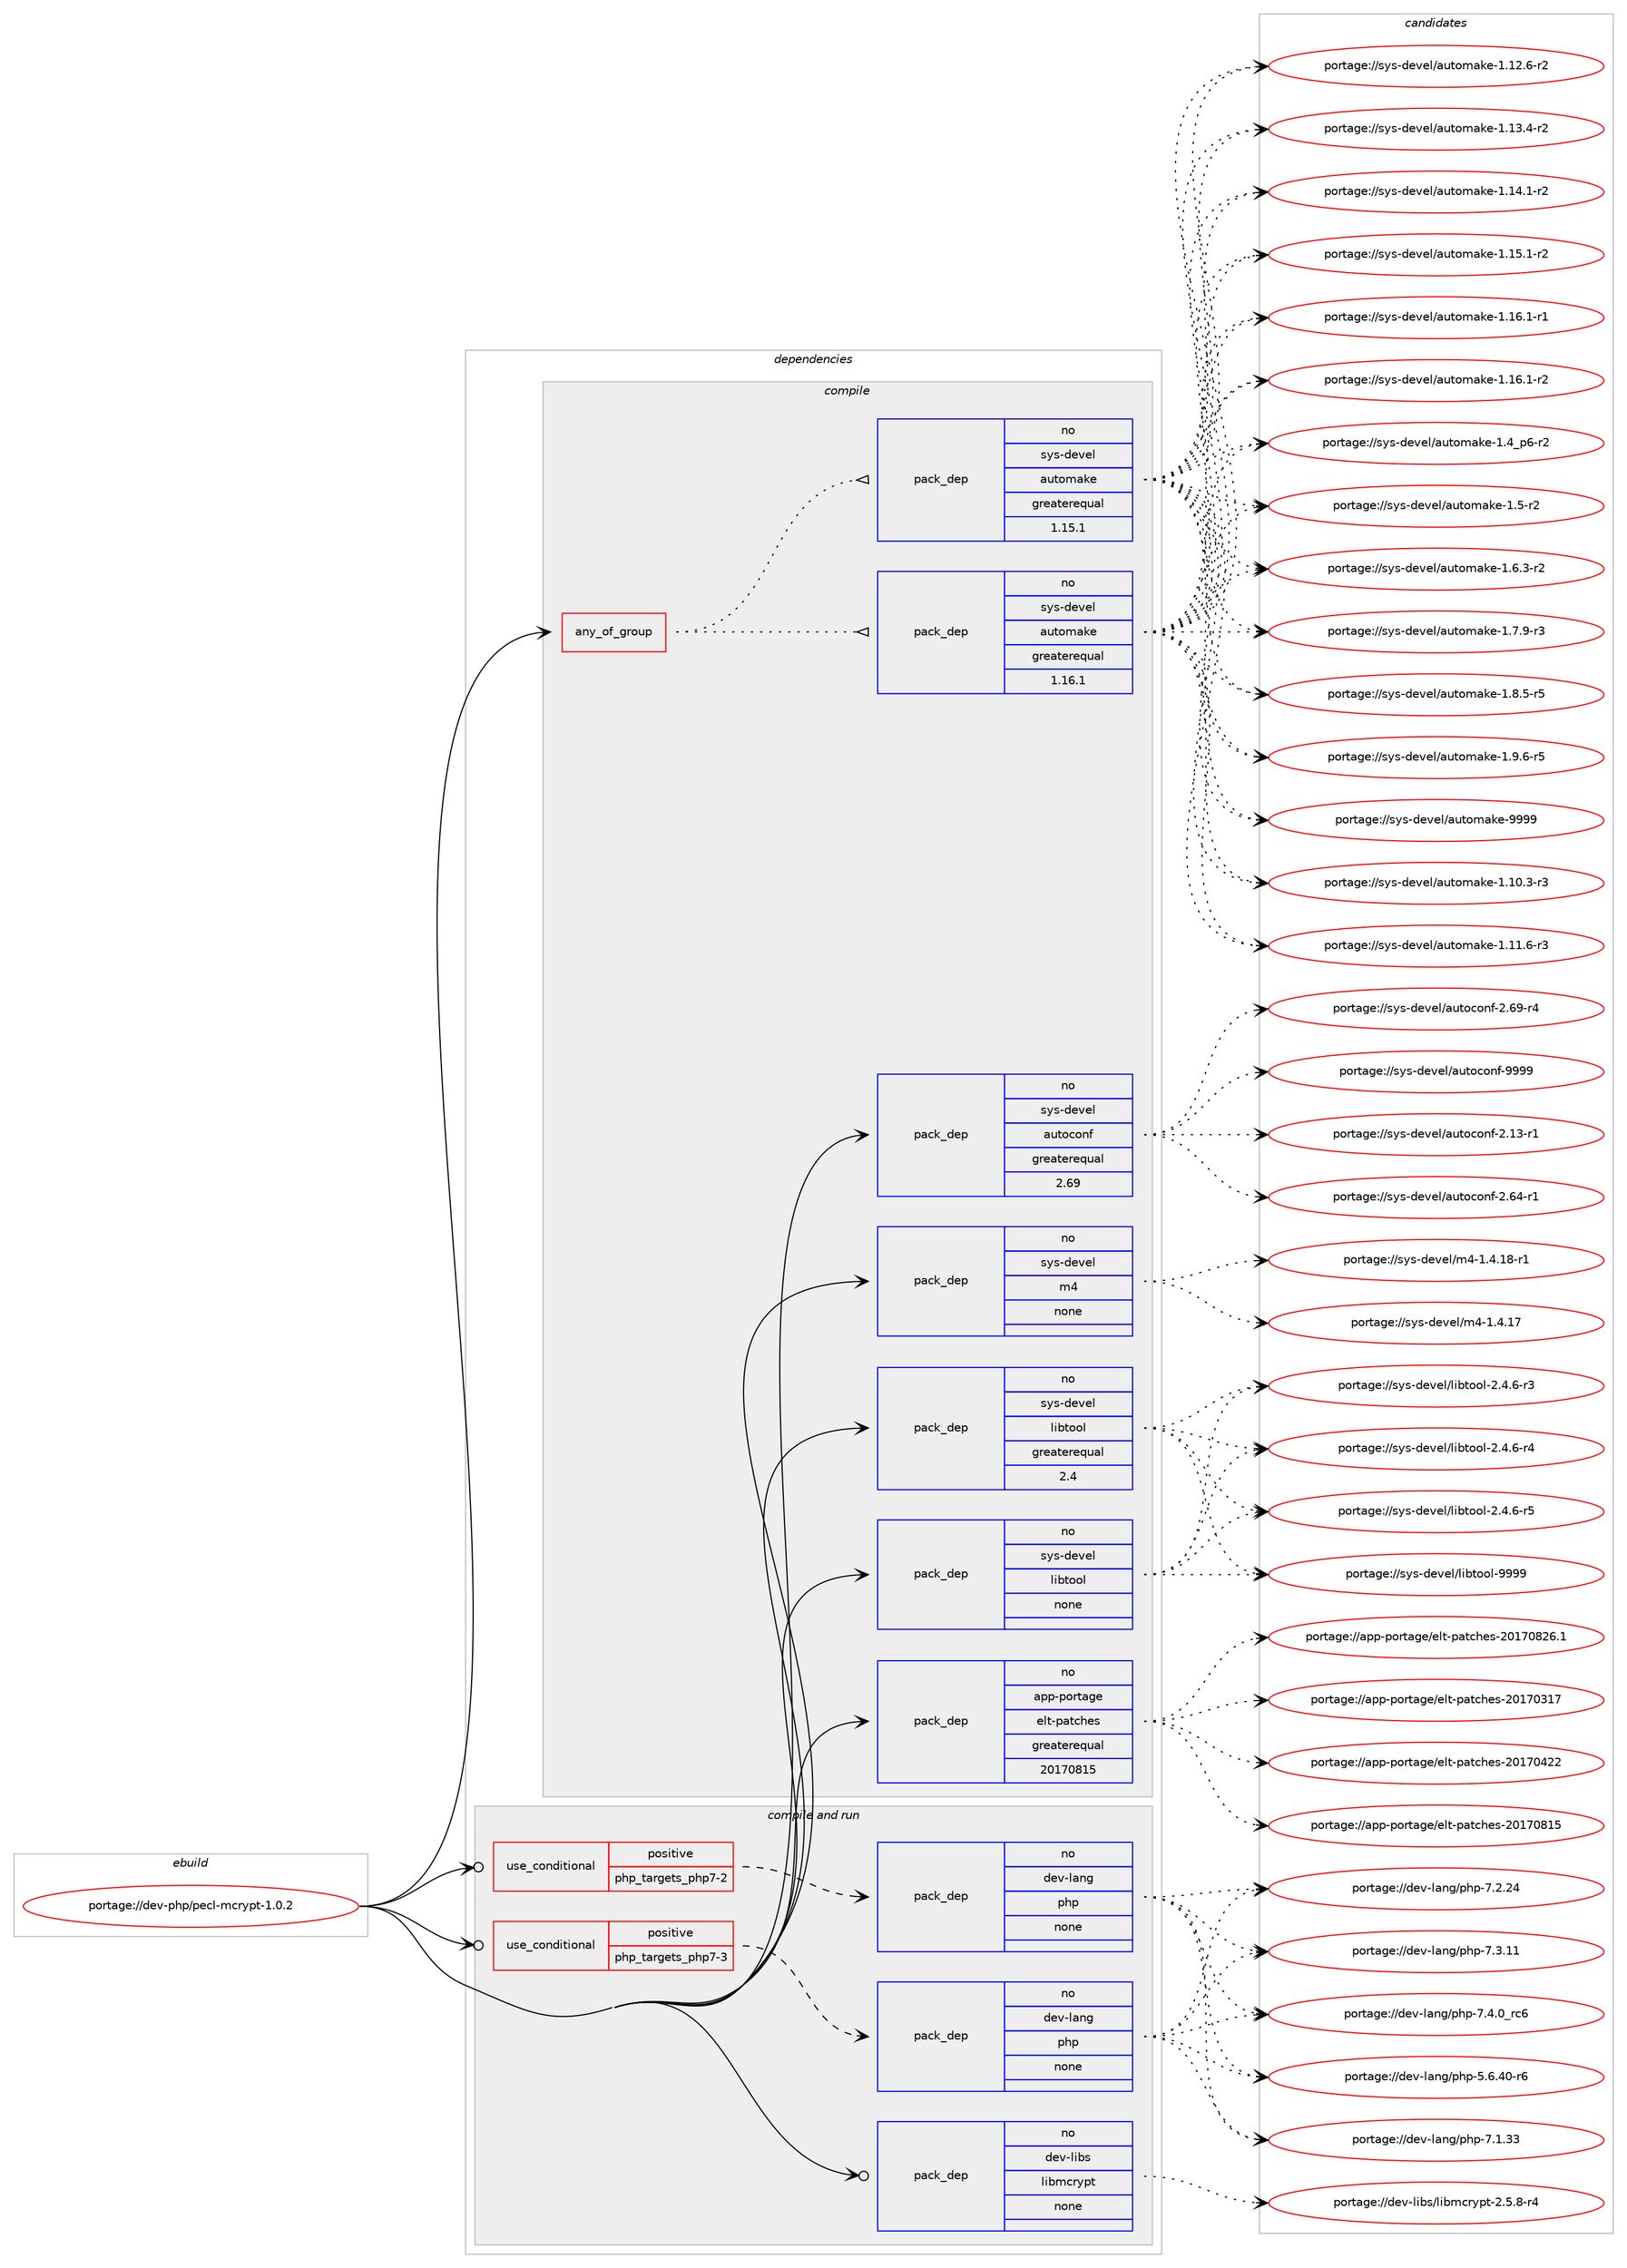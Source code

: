 digraph prolog {

# *************
# Graph options
# *************

newrank=true;
concentrate=true;
compound=true;
graph [rankdir=LR,fontname=Helvetica,fontsize=10,ranksep=1.5];#, ranksep=2.5, nodesep=0.2];
edge  [arrowhead=vee];
node  [fontname=Helvetica,fontsize=10];

# **********
# The ebuild
# **********

subgraph cluster_leftcol {
color=gray;
rank=same;
label=<<i>ebuild</i>>;
id [label="portage://dev-php/pecl-mcrypt-1.0.2", color=red, width=4, href="../dev-php/pecl-mcrypt-1.0.2.svg"];
}

# ****************
# The dependencies
# ****************

subgraph cluster_midcol {
color=gray;
label=<<i>dependencies</i>>;
subgraph cluster_compile {
fillcolor="#eeeeee";
style=filled;
label=<<i>compile</i>>;
subgraph any3172 {
dependency125311 [label=<<TABLE BORDER="0" CELLBORDER="1" CELLSPACING="0" CELLPADDING="4"><TR><TD CELLPADDING="10">any_of_group</TD></TR></TABLE>>, shape=none, color=red];subgraph pack97803 {
dependency125312 [label=<<TABLE BORDER="0" CELLBORDER="1" CELLSPACING="0" CELLPADDING="4" WIDTH="220"><TR><TD ROWSPAN="6" CELLPADDING="30">pack_dep</TD></TR><TR><TD WIDTH="110">no</TD></TR><TR><TD>sys-devel</TD></TR><TR><TD>automake</TD></TR><TR><TD>greaterequal</TD></TR><TR><TD>1.16.1</TD></TR></TABLE>>, shape=none, color=blue];
}
dependency125311:e -> dependency125312:w [weight=20,style="dotted",arrowhead="oinv"];
subgraph pack97804 {
dependency125313 [label=<<TABLE BORDER="0" CELLBORDER="1" CELLSPACING="0" CELLPADDING="4" WIDTH="220"><TR><TD ROWSPAN="6" CELLPADDING="30">pack_dep</TD></TR><TR><TD WIDTH="110">no</TD></TR><TR><TD>sys-devel</TD></TR><TR><TD>automake</TD></TR><TR><TD>greaterequal</TD></TR><TR><TD>1.15.1</TD></TR></TABLE>>, shape=none, color=blue];
}
dependency125311:e -> dependency125313:w [weight=20,style="dotted",arrowhead="oinv"];
}
id:e -> dependency125311:w [weight=20,style="solid",arrowhead="vee"];
subgraph pack97805 {
dependency125314 [label=<<TABLE BORDER="0" CELLBORDER="1" CELLSPACING="0" CELLPADDING="4" WIDTH="220"><TR><TD ROWSPAN="6" CELLPADDING="30">pack_dep</TD></TR><TR><TD WIDTH="110">no</TD></TR><TR><TD>app-portage</TD></TR><TR><TD>elt-patches</TD></TR><TR><TD>greaterequal</TD></TR><TR><TD>20170815</TD></TR></TABLE>>, shape=none, color=blue];
}
id:e -> dependency125314:w [weight=20,style="solid",arrowhead="vee"];
subgraph pack97806 {
dependency125315 [label=<<TABLE BORDER="0" CELLBORDER="1" CELLSPACING="0" CELLPADDING="4" WIDTH="220"><TR><TD ROWSPAN="6" CELLPADDING="30">pack_dep</TD></TR><TR><TD WIDTH="110">no</TD></TR><TR><TD>sys-devel</TD></TR><TR><TD>autoconf</TD></TR><TR><TD>greaterequal</TD></TR><TR><TD>2.69</TD></TR></TABLE>>, shape=none, color=blue];
}
id:e -> dependency125315:w [weight=20,style="solid",arrowhead="vee"];
subgraph pack97807 {
dependency125316 [label=<<TABLE BORDER="0" CELLBORDER="1" CELLSPACING="0" CELLPADDING="4" WIDTH="220"><TR><TD ROWSPAN="6" CELLPADDING="30">pack_dep</TD></TR><TR><TD WIDTH="110">no</TD></TR><TR><TD>sys-devel</TD></TR><TR><TD>libtool</TD></TR><TR><TD>greaterequal</TD></TR><TR><TD>2.4</TD></TR></TABLE>>, shape=none, color=blue];
}
id:e -> dependency125316:w [weight=20,style="solid",arrowhead="vee"];
subgraph pack97808 {
dependency125317 [label=<<TABLE BORDER="0" CELLBORDER="1" CELLSPACING="0" CELLPADDING="4" WIDTH="220"><TR><TD ROWSPAN="6" CELLPADDING="30">pack_dep</TD></TR><TR><TD WIDTH="110">no</TD></TR><TR><TD>sys-devel</TD></TR><TR><TD>libtool</TD></TR><TR><TD>none</TD></TR><TR><TD></TD></TR></TABLE>>, shape=none, color=blue];
}
id:e -> dependency125317:w [weight=20,style="solid",arrowhead="vee"];
subgraph pack97809 {
dependency125318 [label=<<TABLE BORDER="0" CELLBORDER="1" CELLSPACING="0" CELLPADDING="4" WIDTH="220"><TR><TD ROWSPAN="6" CELLPADDING="30">pack_dep</TD></TR><TR><TD WIDTH="110">no</TD></TR><TR><TD>sys-devel</TD></TR><TR><TD>m4</TD></TR><TR><TD>none</TD></TR><TR><TD></TD></TR></TABLE>>, shape=none, color=blue];
}
id:e -> dependency125318:w [weight=20,style="solid",arrowhead="vee"];
}
subgraph cluster_compileandrun {
fillcolor="#eeeeee";
style=filled;
label=<<i>compile and run</i>>;
subgraph cond24269 {
dependency125319 [label=<<TABLE BORDER="0" CELLBORDER="1" CELLSPACING="0" CELLPADDING="4"><TR><TD ROWSPAN="3" CELLPADDING="10">use_conditional</TD></TR><TR><TD>positive</TD></TR><TR><TD>php_targets_php7-2</TD></TR></TABLE>>, shape=none, color=red];
subgraph pack97810 {
dependency125320 [label=<<TABLE BORDER="0" CELLBORDER="1" CELLSPACING="0" CELLPADDING="4" WIDTH="220"><TR><TD ROWSPAN="6" CELLPADDING="30">pack_dep</TD></TR><TR><TD WIDTH="110">no</TD></TR><TR><TD>dev-lang</TD></TR><TR><TD>php</TD></TR><TR><TD>none</TD></TR><TR><TD></TD></TR></TABLE>>, shape=none, color=blue];
}
dependency125319:e -> dependency125320:w [weight=20,style="dashed",arrowhead="vee"];
}
id:e -> dependency125319:w [weight=20,style="solid",arrowhead="odotvee"];
subgraph cond24270 {
dependency125321 [label=<<TABLE BORDER="0" CELLBORDER="1" CELLSPACING="0" CELLPADDING="4"><TR><TD ROWSPAN="3" CELLPADDING="10">use_conditional</TD></TR><TR><TD>positive</TD></TR><TR><TD>php_targets_php7-3</TD></TR></TABLE>>, shape=none, color=red];
subgraph pack97811 {
dependency125322 [label=<<TABLE BORDER="0" CELLBORDER="1" CELLSPACING="0" CELLPADDING="4" WIDTH="220"><TR><TD ROWSPAN="6" CELLPADDING="30">pack_dep</TD></TR><TR><TD WIDTH="110">no</TD></TR><TR><TD>dev-lang</TD></TR><TR><TD>php</TD></TR><TR><TD>none</TD></TR><TR><TD></TD></TR></TABLE>>, shape=none, color=blue];
}
dependency125321:e -> dependency125322:w [weight=20,style="dashed",arrowhead="vee"];
}
id:e -> dependency125321:w [weight=20,style="solid",arrowhead="odotvee"];
subgraph pack97812 {
dependency125323 [label=<<TABLE BORDER="0" CELLBORDER="1" CELLSPACING="0" CELLPADDING="4" WIDTH="220"><TR><TD ROWSPAN="6" CELLPADDING="30">pack_dep</TD></TR><TR><TD WIDTH="110">no</TD></TR><TR><TD>dev-libs</TD></TR><TR><TD>libmcrypt</TD></TR><TR><TD>none</TD></TR><TR><TD></TD></TR></TABLE>>, shape=none, color=blue];
}
id:e -> dependency125323:w [weight=20,style="solid",arrowhead="odotvee"];
}
subgraph cluster_run {
fillcolor="#eeeeee";
style=filled;
label=<<i>run</i>>;
}
}

# **************
# The candidates
# **************

subgraph cluster_choices {
rank=same;
color=gray;
label=<<i>candidates</i>>;

subgraph choice97803 {
color=black;
nodesep=1;
choiceportage11512111545100101118101108479711711611110997107101454946494846514511451 [label="portage://sys-devel/automake-1.10.3-r3", color=red, width=4,href="../sys-devel/automake-1.10.3-r3.svg"];
choiceportage11512111545100101118101108479711711611110997107101454946494946544511451 [label="portage://sys-devel/automake-1.11.6-r3", color=red, width=4,href="../sys-devel/automake-1.11.6-r3.svg"];
choiceportage11512111545100101118101108479711711611110997107101454946495046544511450 [label="portage://sys-devel/automake-1.12.6-r2", color=red, width=4,href="../sys-devel/automake-1.12.6-r2.svg"];
choiceportage11512111545100101118101108479711711611110997107101454946495146524511450 [label="portage://sys-devel/automake-1.13.4-r2", color=red, width=4,href="../sys-devel/automake-1.13.4-r2.svg"];
choiceportage11512111545100101118101108479711711611110997107101454946495246494511450 [label="portage://sys-devel/automake-1.14.1-r2", color=red, width=4,href="../sys-devel/automake-1.14.1-r2.svg"];
choiceportage11512111545100101118101108479711711611110997107101454946495346494511450 [label="portage://sys-devel/automake-1.15.1-r2", color=red, width=4,href="../sys-devel/automake-1.15.1-r2.svg"];
choiceportage11512111545100101118101108479711711611110997107101454946495446494511449 [label="portage://sys-devel/automake-1.16.1-r1", color=red, width=4,href="../sys-devel/automake-1.16.1-r1.svg"];
choiceportage11512111545100101118101108479711711611110997107101454946495446494511450 [label="portage://sys-devel/automake-1.16.1-r2", color=red, width=4,href="../sys-devel/automake-1.16.1-r2.svg"];
choiceportage115121115451001011181011084797117116111109971071014549465295112544511450 [label="portage://sys-devel/automake-1.4_p6-r2", color=red, width=4,href="../sys-devel/automake-1.4_p6-r2.svg"];
choiceportage11512111545100101118101108479711711611110997107101454946534511450 [label="portage://sys-devel/automake-1.5-r2", color=red, width=4,href="../sys-devel/automake-1.5-r2.svg"];
choiceportage115121115451001011181011084797117116111109971071014549465446514511450 [label="portage://sys-devel/automake-1.6.3-r2", color=red, width=4,href="../sys-devel/automake-1.6.3-r2.svg"];
choiceportage115121115451001011181011084797117116111109971071014549465546574511451 [label="portage://sys-devel/automake-1.7.9-r3", color=red, width=4,href="../sys-devel/automake-1.7.9-r3.svg"];
choiceportage115121115451001011181011084797117116111109971071014549465646534511453 [label="portage://sys-devel/automake-1.8.5-r5", color=red, width=4,href="../sys-devel/automake-1.8.5-r5.svg"];
choiceportage115121115451001011181011084797117116111109971071014549465746544511453 [label="portage://sys-devel/automake-1.9.6-r5", color=red, width=4,href="../sys-devel/automake-1.9.6-r5.svg"];
choiceportage115121115451001011181011084797117116111109971071014557575757 [label="portage://sys-devel/automake-9999", color=red, width=4,href="../sys-devel/automake-9999.svg"];
dependency125312:e -> choiceportage11512111545100101118101108479711711611110997107101454946494846514511451:w [style=dotted,weight="100"];
dependency125312:e -> choiceportage11512111545100101118101108479711711611110997107101454946494946544511451:w [style=dotted,weight="100"];
dependency125312:e -> choiceportage11512111545100101118101108479711711611110997107101454946495046544511450:w [style=dotted,weight="100"];
dependency125312:e -> choiceportage11512111545100101118101108479711711611110997107101454946495146524511450:w [style=dotted,weight="100"];
dependency125312:e -> choiceportage11512111545100101118101108479711711611110997107101454946495246494511450:w [style=dotted,weight="100"];
dependency125312:e -> choiceportage11512111545100101118101108479711711611110997107101454946495346494511450:w [style=dotted,weight="100"];
dependency125312:e -> choiceportage11512111545100101118101108479711711611110997107101454946495446494511449:w [style=dotted,weight="100"];
dependency125312:e -> choiceportage11512111545100101118101108479711711611110997107101454946495446494511450:w [style=dotted,weight="100"];
dependency125312:e -> choiceportage115121115451001011181011084797117116111109971071014549465295112544511450:w [style=dotted,weight="100"];
dependency125312:e -> choiceportage11512111545100101118101108479711711611110997107101454946534511450:w [style=dotted,weight="100"];
dependency125312:e -> choiceportage115121115451001011181011084797117116111109971071014549465446514511450:w [style=dotted,weight="100"];
dependency125312:e -> choiceportage115121115451001011181011084797117116111109971071014549465546574511451:w [style=dotted,weight="100"];
dependency125312:e -> choiceportage115121115451001011181011084797117116111109971071014549465646534511453:w [style=dotted,weight="100"];
dependency125312:e -> choiceportage115121115451001011181011084797117116111109971071014549465746544511453:w [style=dotted,weight="100"];
dependency125312:e -> choiceportage115121115451001011181011084797117116111109971071014557575757:w [style=dotted,weight="100"];
}
subgraph choice97804 {
color=black;
nodesep=1;
choiceportage11512111545100101118101108479711711611110997107101454946494846514511451 [label="portage://sys-devel/automake-1.10.3-r3", color=red, width=4,href="../sys-devel/automake-1.10.3-r3.svg"];
choiceportage11512111545100101118101108479711711611110997107101454946494946544511451 [label="portage://sys-devel/automake-1.11.6-r3", color=red, width=4,href="../sys-devel/automake-1.11.6-r3.svg"];
choiceportage11512111545100101118101108479711711611110997107101454946495046544511450 [label="portage://sys-devel/automake-1.12.6-r2", color=red, width=4,href="../sys-devel/automake-1.12.6-r2.svg"];
choiceportage11512111545100101118101108479711711611110997107101454946495146524511450 [label="portage://sys-devel/automake-1.13.4-r2", color=red, width=4,href="../sys-devel/automake-1.13.4-r2.svg"];
choiceportage11512111545100101118101108479711711611110997107101454946495246494511450 [label="portage://sys-devel/automake-1.14.1-r2", color=red, width=4,href="../sys-devel/automake-1.14.1-r2.svg"];
choiceportage11512111545100101118101108479711711611110997107101454946495346494511450 [label="portage://sys-devel/automake-1.15.1-r2", color=red, width=4,href="../sys-devel/automake-1.15.1-r2.svg"];
choiceportage11512111545100101118101108479711711611110997107101454946495446494511449 [label="portage://sys-devel/automake-1.16.1-r1", color=red, width=4,href="../sys-devel/automake-1.16.1-r1.svg"];
choiceportage11512111545100101118101108479711711611110997107101454946495446494511450 [label="portage://sys-devel/automake-1.16.1-r2", color=red, width=4,href="../sys-devel/automake-1.16.1-r2.svg"];
choiceportage115121115451001011181011084797117116111109971071014549465295112544511450 [label="portage://sys-devel/automake-1.4_p6-r2", color=red, width=4,href="../sys-devel/automake-1.4_p6-r2.svg"];
choiceportage11512111545100101118101108479711711611110997107101454946534511450 [label="portage://sys-devel/automake-1.5-r2", color=red, width=4,href="../sys-devel/automake-1.5-r2.svg"];
choiceportage115121115451001011181011084797117116111109971071014549465446514511450 [label="portage://sys-devel/automake-1.6.3-r2", color=red, width=4,href="../sys-devel/automake-1.6.3-r2.svg"];
choiceportage115121115451001011181011084797117116111109971071014549465546574511451 [label="portage://sys-devel/automake-1.7.9-r3", color=red, width=4,href="../sys-devel/automake-1.7.9-r3.svg"];
choiceportage115121115451001011181011084797117116111109971071014549465646534511453 [label="portage://sys-devel/automake-1.8.5-r5", color=red, width=4,href="../sys-devel/automake-1.8.5-r5.svg"];
choiceportage115121115451001011181011084797117116111109971071014549465746544511453 [label="portage://sys-devel/automake-1.9.6-r5", color=red, width=4,href="../sys-devel/automake-1.9.6-r5.svg"];
choiceportage115121115451001011181011084797117116111109971071014557575757 [label="portage://sys-devel/automake-9999", color=red, width=4,href="../sys-devel/automake-9999.svg"];
dependency125313:e -> choiceportage11512111545100101118101108479711711611110997107101454946494846514511451:w [style=dotted,weight="100"];
dependency125313:e -> choiceportage11512111545100101118101108479711711611110997107101454946494946544511451:w [style=dotted,weight="100"];
dependency125313:e -> choiceportage11512111545100101118101108479711711611110997107101454946495046544511450:w [style=dotted,weight="100"];
dependency125313:e -> choiceportage11512111545100101118101108479711711611110997107101454946495146524511450:w [style=dotted,weight="100"];
dependency125313:e -> choiceportage11512111545100101118101108479711711611110997107101454946495246494511450:w [style=dotted,weight="100"];
dependency125313:e -> choiceportage11512111545100101118101108479711711611110997107101454946495346494511450:w [style=dotted,weight="100"];
dependency125313:e -> choiceportage11512111545100101118101108479711711611110997107101454946495446494511449:w [style=dotted,weight="100"];
dependency125313:e -> choiceportage11512111545100101118101108479711711611110997107101454946495446494511450:w [style=dotted,weight="100"];
dependency125313:e -> choiceportage115121115451001011181011084797117116111109971071014549465295112544511450:w [style=dotted,weight="100"];
dependency125313:e -> choiceportage11512111545100101118101108479711711611110997107101454946534511450:w [style=dotted,weight="100"];
dependency125313:e -> choiceportage115121115451001011181011084797117116111109971071014549465446514511450:w [style=dotted,weight="100"];
dependency125313:e -> choiceportage115121115451001011181011084797117116111109971071014549465546574511451:w [style=dotted,weight="100"];
dependency125313:e -> choiceportage115121115451001011181011084797117116111109971071014549465646534511453:w [style=dotted,weight="100"];
dependency125313:e -> choiceportage115121115451001011181011084797117116111109971071014549465746544511453:w [style=dotted,weight="100"];
dependency125313:e -> choiceportage115121115451001011181011084797117116111109971071014557575757:w [style=dotted,weight="100"];
}
subgraph choice97805 {
color=black;
nodesep=1;
choiceportage97112112451121111141169710310147101108116451129711699104101115455048495548514955 [label="portage://app-portage/elt-patches-20170317", color=red, width=4,href="../app-portage/elt-patches-20170317.svg"];
choiceportage97112112451121111141169710310147101108116451129711699104101115455048495548525050 [label="portage://app-portage/elt-patches-20170422", color=red, width=4,href="../app-portage/elt-patches-20170422.svg"];
choiceportage97112112451121111141169710310147101108116451129711699104101115455048495548564953 [label="portage://app-portage/elt-patches-20170815", color=red, width=4,href="../app-portage/elt-patches-20170815.svg"];
choiceportage971121124511211111411697103101471011081164511297116991041011154550484955485650544649 [label="portage://app-portage/elt-patches-20170826.1", color=red, width=4,href="../app-portage/elt-patches-20170826.1.svg"];
dependency125314:e -> choiceportage97112112451121111141169710310147101108116451129711699104101115455048495548514955:w [style=dotted,weight="100"];
dependency125314:e -> choiceportage97112112451121111141169710310147101108116451129711699104101115455048495548525050:w [style=dotted,weight="100"];
dependency125314:e -> choiceportage97112112451121111141169710310147101108116451129711699104101115455048495548564953:w [style=dotted,weight="100"];
dependency125314:e -> choiceportage971121124511211111411697103101471011081164511297116991041011154550484955485650544649:w [style=dotted,weight="100"];
}
subgraph choice97806 {
color=black;
nodesep=1;
choiceportage1151211154510010111810110847971171161119911111010245504649514511449 [label="portage://sys-devel/autoconf-2.13-r1", color=red, width=4,href="../sys-devel/autoconf-2.13-r1.svg"];
choiceportage1151211154510010111810110847971171161119911111010245504654524511449 [label="portage://sys-devel/autoconf-2.64-r1", color=red, width=4,href="../sys-devel/autoconf-2.64-r1.svg"];
choiceportage1151211154510010111810110847971171161119911111010245504654574511452 [label="portage://sys-devel/autoconf-2.69-r4", color=red, width=4,href="../sys-devel/autoconf-2.69-r4.svg"];
choiceportage115121115451001011181011084797117116111991111101024557575757 [label="portage://sys-devel/autoconf-9999", color=red, width=4,href="../sys-devel/autoconf-9999.svg"];
dependency125315:e -> choiceportage1151211154510010111810110847971171161119911111010245504649514511449:w [style=dotted,weight="100"];
dependency125315:e -> choiceportage1151211154510010111810110847971171161119911111010245504654524511449:w [style=dotted,weight="100"];
dependency125315:e -> choiceportage1151211154510010111810110847971171161119911111010245504654574511452:w [style=dotted,weight="100"];
dependency125315:e -> choiceportage115121115451001011181011084797117116111991111101024557575757:w [style=dotted,weight="100"];
}
subgraph choice97807 {
color=black;
nodesep=1;
choiceportage1151211154510010111810110847108105981161111111084550465246544511451 [label="portage://sys-devel/libtool-2.4.6-r3", color=red, width=4,href="../sys-devel/libtool-2.4.6-r3.svg"];
choiceportage1151211154510010111810110847108105981161111111084550465246544511452 [label="portage://sys-devel/libtool-2.4.6-r4", color=red, width=4,href="../sys-devel/libtool-2.4.6-r4.svg"];
choiceportage1151211154510010111810110847108105981161111111084550465246544511453 [label="portage://sys-devel/libtool-2.4.6-r5", color=red, width=4,href="../sys-devel/libtool-2.4.6-r5.svg"];
choiceportage1151211154510010111810110847108105981161111111084557575757 [label="portage://sys-devel/libtool-9999", color=red, width=4,href="../sys-devel/libtool-9999.svg"];
dependency125316:e -> choiceportage1151211154510010111810110847108105981161111111084550465246544511451:w [style=dotted,weight="100"];
dependency125316:e -> choiceportage1151211154510010111810110847108105981161111111084550465246544511452:w [style=dotted,weight="100"];
dependency125316:e -> choiceportage1151211154510010111810110847108105981161111111084550465246544511453:w [style=dotted,weight="100"];
dependency125316:e -> choiceportage1151211154510010111810110847108105981161111111084557575757:w [style=dotted,weight="100"];
}
subgraph choice97808 {
color=black;
nodesep=1;
choiceportage1151211154510010111810110847108105981161111111084550465246544511451 [label="portage://sys-devel/libtool-2.4.6-r3", color=red, width=4,href="../sys-devel/libtool-2.4.6-r3.svg"];
choiceportage1151211154510010111810110847108105981161111111084550465246544511452 [label="portage://sys-devel/libtool-2.4.6-r4", color=red, width=4,href="../sys-devel/libtool-2.4.6-r4.svg"];
choiceportage1151211154510010111810110847108105981161111111084550465246544511453 [label="portage://sys-devel/libtool-2.4.6-r5", color=red, width=4,href="../sys-devel/libtool-2.4.6-r5.svg"];
choiceportage1151211154510010111810110847108105981161111111084557575757 [label="portage://sys-devel/libtool-9999", color=red, width=4,href="../sys-devel/libtool-9999.svg"];
dependency125317:e -> choiceportage1151211154510010111810110847108105981161111111084550465246544511451:w [style=dotted,weight="100"];
dependency125317:e -> choiceportage1151211154510010111810110847108105981161111111084550465246544511452:w [style=dotted,weight="100"];
dependency125317:e -> choiceportage1151211154510010111810110847108105981161111111084550465246544511453:w [style=dotted,weight="100"];
dependency125317:e -> choiceportage1151211154510010111810110847108105981161111111084557575757:w [style=dotted,weight="100"];
}
subgraph choice97809 {
color=black;
nodesep=1;
choiceportage11512111545100101118101108471095245494652464955 [label="portage://sys-devel/m4-1.4.17", color=red, width=4,href="../sys-devel/m4-1.4.17.svg"];
choiceportage115121115451001011181011084710952454946524649564511449 [label="portage://sys-devel/m4-1.4.18-r1", color=red, width=4,href="../sys-devel/m4-1.4.18-r1.svg"];
dependency125318:e -> choiceportage11512111545100101118101108471095245494652464955:w [style=dotted,weight="100"];
dependency125318:e -> choiceportage115121115451001011181011084710952454946524649564511449:w [style=dotted,weight="100"];
}
subgraph choice97810 {
color=black;
nodesep=1;
choiceportage100101118451089711010347112104112455346544652484511454 [label="portage://dev-lang/php-5.6.40-r6", color=red, width=4,href="../dev-lang/php-5.6.40-r6.svg"];
choiceportage10010111845108971101034711210411245554649465151 [label="portage://dev-lang/php-7.1.33", color=red, width=4,href="../dev-lang/php-7.1.33.svg"];
choiceportage10010111845108971101034711210411245554650465052 [label="portage://dev-lang/php-7.2.24", color=red, width=4,href="../dev-lang/php-7.2.24.svg"];
choiceportage10010111845108971101034711210411245554651464949 [label="portage://dev-lang/php-7.3.11", color=red, width=4,href="../dev-lang/php-7.3.11.svg"];
choiceportage100101118451089711010347112104112455546524648951149954 [label="portage://dev-lang/php-7.4.0_rc6", color=red, width=4,href="../dev-lang/php-7.4.0_rc6.svg"];
dependency125320:e -> choiceportage100101118451089711010347112104112455346544652484511454:w [style=dotted,weight="100"];
dependency125320:e -> choiceportage10010111845108971101034711210411245554649465151:w [style=dotted,weight="100"];
dependency125320:e -> choiceportage10010111845108971101034711210411245554650465052:w [style=dotted,weight="100"];
dependency125320:e -> choiceportage10010111845108971101034711210411245554651464949:w [style=dotted,weight="100"];
dependency125320:e -> choiceportage100101118451089711010347112104112455546524648951149954:w [style=dotted,weight="100"];
}
subgraph choice97811 {
color=black;
nodesep=1;
choiceportage100101118451089711010347112104112455346544652484511454 [label="portage://dev-lang/php-5.6.40-r6", color=red, width=4,href="../dev-lang/php-5.6.40-r6.svg"];
choiceportage10010111845108971101034711210411245554649465151 [label="portage://dev-lang/php-7.1.33", color=red, width=4,href="../dev-lang/php-7.1.33.svg"];
choiceportage10010111845108971101034711210411245554650465052 [label="portage://dev-lang/php-7.2.24", color=red, width=4,href="../dev-lang/php-7.2.24.svg"];
choiceportage10010111845108971101034711210411245554651464949 [label="portage://dev-lang/php-7.3.11", color=red, width=4,href="../dev-lang/php-7.3.11.svg"];
choiceportage100101118451089711010347112104112455546524648951149954 [label="portage://dev-lang/php-7.4.0_rc6", color=red, width=4,href="../dev-lang/php-7.4.0_rc6.svg"];
dependency125322:e -> choiceportage100101118451089711010347112104112455346544652484511454:w [style=dotted,weight="100"];
dependency125322:e -> choiceportage10010111845108971101034711210411245554649465151:w [style=dotted,weight="100"];
dependency125322:e -> choiceportage10010111845108971101034711210411245554650465052:w [style=dotted,weight="100"];
dependency125322:e -> choiceportage10010111845108971101034711210411245554651464949:w [style=dotted,weight="100"];
dependency125322:e -> choiceportage100101118451089711010347112104112455546524648951149954:w [style=dotted,weight="100"];
}
subgraph choice97812 {
color=black;
nodesep=1;
choiceportage10010111845108105981154710810598109991141211121164550465346564511452 [label="portage://dev-libs/libmcrypt-2.5.8-r4", color=red, width=4,href="../dev-libs/libmcrypt-2.5.8-r4.svg"];
dependency125323:e -> choiceportage10010111845108105981154710810598109991141211121164550465346564511452:w [style=dotted,weight="100"];
}
}

}
